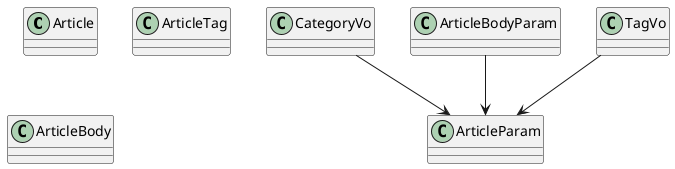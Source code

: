 @startuml
'https://plantuml.com/class-diagram

class Article
class ArticleParam
class ArticleTag
class ArticleBody
class CategoryVo
class ArticleBodyParam
class TagVo
ArticleBodyParam --> ArticleParam
CategoryVo --> ArticleParam
TagVo --> ArticleParam




@enduml